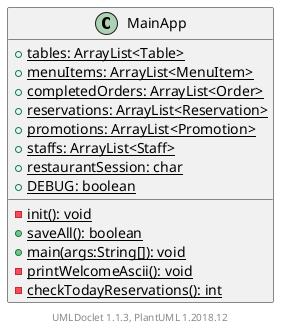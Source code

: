 @startuml

    class MainApp [[../sg/edu/ntu/scse/cz2002/MainApp.html]] {
        {static} +tables: ArrayList<Table>
        {static} +menuItems: ArrayList<MenuItem>
        {static} +completedOrders: ArrayList<Order>
        {static} +reservations: ArrayList<Reservation>
        {static} +promotions: ArrayList<Promotion>
        {static} +staffs: ArrayList<Staff>
        {static} +restaurantSession: char
        {static} +DEBUG: boolean
        {static} -init(): void
        {static} +saveAll(): boolean
        {static} +main(args:String[]): void
        {static} -printWelcomeAscii(): void
        {static} -checkTodayReservations(): int
    }


    center footer UMLDoclet 1.1.3, PlantUML 1.2018.12
@enduml
